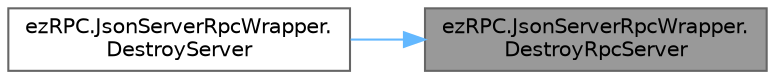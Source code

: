 digraph "ezRPC.JsonServerRpcWrapper.DestroyRpcServer"
{
 // LATEX_PDF_SIZE
  bgcolor="transparent";
  edge [fontname=Helvetica,fontsize=10,labelfontname=Helvetica,labelfontsize=10];
  node [fontname=Helvetica,fontsize=10,shape=box,height=0.2,width=0.4];
  rankdir="RL";
  Node1 [id="Node000001",label="ezRPC.JsonServerRpcWrapper.\lDestroyRpcServer",height=0.2,width=0.4,color="gray40", fillcolor="grey60", style="filled", fontcolor="black",tooltip=" "];
  Node1 -> Node2 [id="edge1_Node000001_Node000002",dir="back",color="steelblue1",style="solid",tooltip=" "];
  Node2 [id="Node000002",label="ezRPC.JsonServerRpcWrapper.\lDestroyServer",height=0.2,width=0.4,color="grey40", fillcolor="white", style="filled",URL="$classez_r_p_c_1_1_json_server_rpc_wrapper.html#ad3dce52bbe0141dd2dbb55145af40d56",tooltip=" "];
}
